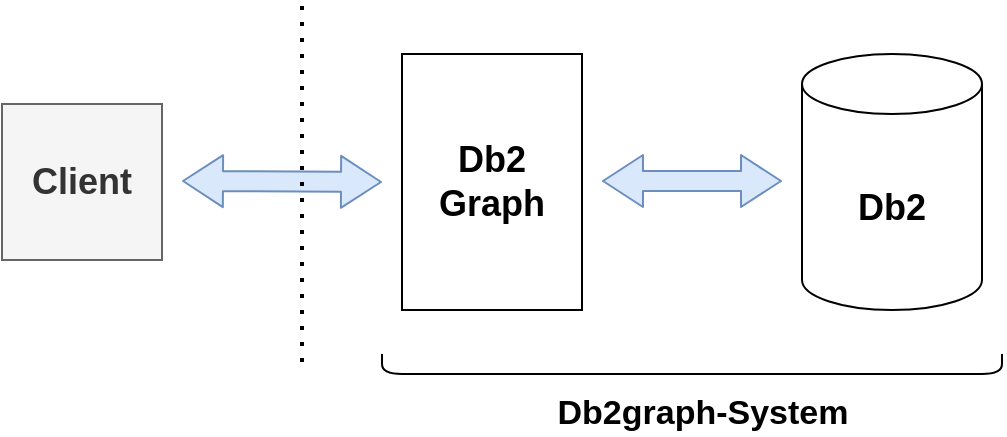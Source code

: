 <mxfile version="14.8.6" type="device"><diagram id="dlqo0DIAPLg4ZUJtpOwc" name="Page-1"><mxGraphModel dx="1030" dy="1719" grid="1" gridSize="10" guides="1" tooltips="1" connect="1" arrows="1" fold="1" page="1" pageScale="1" pageWidth="827" pageHeight="1169" math="0" shadow="0"><root><mxCell id="0"/><mxCell id="1" parent="0"/><mxCell id="7pdObvjT7-Ngfp3I1U2p-1" value="&lt;b&gt;&lt;font style=&quot;font-size: 18px&quot;&gt;Db2&lt;/font&gt;&lt;/b&gt;" style="shape=cylinder3;whiteSpace=wrap;html=1;boundedLbl=1;backgroundOutline=1;size=15;" parent="1" vertex="1"><mxGeometry x="400" y="26" width="90" height="128" as="geometry"/></mxCell><mxCell id="7pdObvjT7-Ngfp3I1U2p-4" value="&lt;b&gt;&lt;font style=&quot;font-size: 18px&quot;&gt;Db2 Graph&lt;/font&gt;&lt;/b&gt;" style="rounded=0;whiteSpace=wrap;html=1;" parent="1" vertex="1"><mxGeometry x="200" y="26" width="90" height="128" as="geometry"/></mxCell><mxCell id="7pdObvjT7-Ngfp3I1U2p-5" value="&lt;font style=&quot;font-size: 18px&quot;&gt;&lt;b&gt;Client&lt;/b&gt;&lt;/font&gt;" style="whiteSpace=wrap;html=1;aspect=fixed;fillColor=#f5f5f5;strokeColor=#666666;fontColor=#333333;" parent="1" vertex="1"><mxGeometry y="51" width="80" height="78" as="geometry"/></mxCell><mxCell id="7pdObvjT7-Ngfp3I1U2p-25" value="" style="shape=flexArrow;endArrow=classic;startArrow=classic;html=1;endWidth=15;endSize=6.33;startWidth=15;startSize=6.33;fillColor=#dae8fc;strokeColor=#6c8ebf;" parent="1" edge="1"><mxGeometry width="100" height="100" relative="1" as="geometry"><mxPoint x="90" y="89.5" as="sourcePoint"/><mxPoint x="190" y="90" as="targetPoint"/></mxGeometry></mxCell><mxCell id="7pdObvjT7-Ngfp3I1U2p-26" value="" style="shape=flexArrow;endArrow=classic;startArrow=classic;html=1;endWidth=15;endSize=6.33;startWidth=15;startSize=6.33;fillColor=#dae8fc;strokeColor=#6c8ebf;" parent="1" edge="1"><mxGeometry width="100" height="100" relative="1" as="geometry"><mxPoint x="300" y="89.5" as="sourcePoint"/><mxPoint x="390" y="89.5" as="targetPoint"/></mxGeometry></mxCell><mxCell id="7pdObvjT7-Ngfp3I1U2p-27" value="" style="endArrow=none;dashed=1;html=1;dashPattern=1 3;strokeWidth=2;" parent="1" edge="1"><mxGeometry width="50" height="50" relative="1" as="geometry"><mxPoint x="150" y="180" as="sourcePoint"/><mxPoint x="150" as="targetPoint"/></mxGeometry></mxCell><mxCell id="7pdObvjT7-Ngfp3I1U2p-28" value="" style="endArrow=none;html=1;" parent="1" edge="1"><mxGeometry width="50" height="50" relative="1" as="geometry"><mxPoint x="190" y="176" as="sourcePoint"/><mxPoint x="500" y="176" as="targetPoint"/><Array as="points"><mxPoint x="190" y="186"/><mxPoint x="500" y="186"/></Array></mxGeometry></mxCell><mxCell id="7pdObvjT7-Ngfp3I1U2p-29" value="&lt;font style=&quot;font-size: 17px&quot;&gt;&lt;b&gt;Db2graph-System&lt;/b&gt;&lt;/font&gt;" style="edgeLabel;html=1;align=center;verticalAlign=middle;resizable=0;points=[];" parent="7pdObvjT7-Ngfp3I1U2p-28" vertex="1" connectable="0"><mxGeometry x="0.067" y="1" relative="1" as="geometry"><mxPoint x="-6" y="21" as="offset"/></mxGeometry></mxCell></root></mxGraphModel></diagram></mxfile>